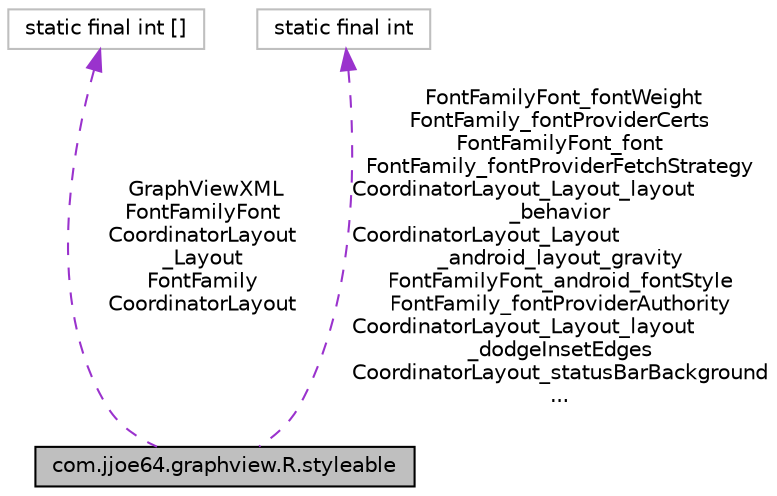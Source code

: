 digraph "com.jjoe64.graphview.R.styleable"
{
 // INTERACTIVE_SVG=YES
 // LATEX_PDF_SIZE
  edge [fontname="Helvetica",fontsize="10",labelfontname="Helvetica",labelfontsize="10"];
  node [fontname="Helvetica",fontsize="10",shape=record];
  Node1 [label="com.jjoe64.graphview.R.styleable",height=0.2,width=0.4,color="black", fillcolor="grey75", style="filled", fontcolor="black",tooltip=" "];
  Node2 -> Node1 [dir="back",color="darkorchid3",fontsize="10",style="dashed",label=" GraphViewXML\nFontFamilyFont\nCoordinatorLayout\l_Layout\nFontFamily\nCoordinatorLayout" ,fontname="Helvetica"];
  Node2 [label="static final int []",height=0.2,width=0.4,color="grey75", fillcolor="white", style="filled",tooltip=" "];
  Node3 -> Node1 [dir="back",color="darkorchid3",fontsize="10",style="dashed",label=" FontFamilyFont_fontWeight\nFontFamily_fontProviderCerts\nFontFamilyFont_font\nFontFamily_fontProviderFetchStrategy\nCoordinatorLayout_Layout_layout\l_behavior\nCoordinatorLayout_Layout\l_android_layout_gravity\nFontFamilyFont_android_fontStyle\nFontFamily_fontProviderAuthority\nCoordinatorLayout_Layout_layout\l_dodgeInsetEdges\nCoordinatorLayout_statusBarBackground\n..." ,fontname="Helvetica"];
  Node3 [label="static final int",height=0.2,width=0.4,color="grey75", fillcolor="white", style="filled",tooltip=" "];
}
